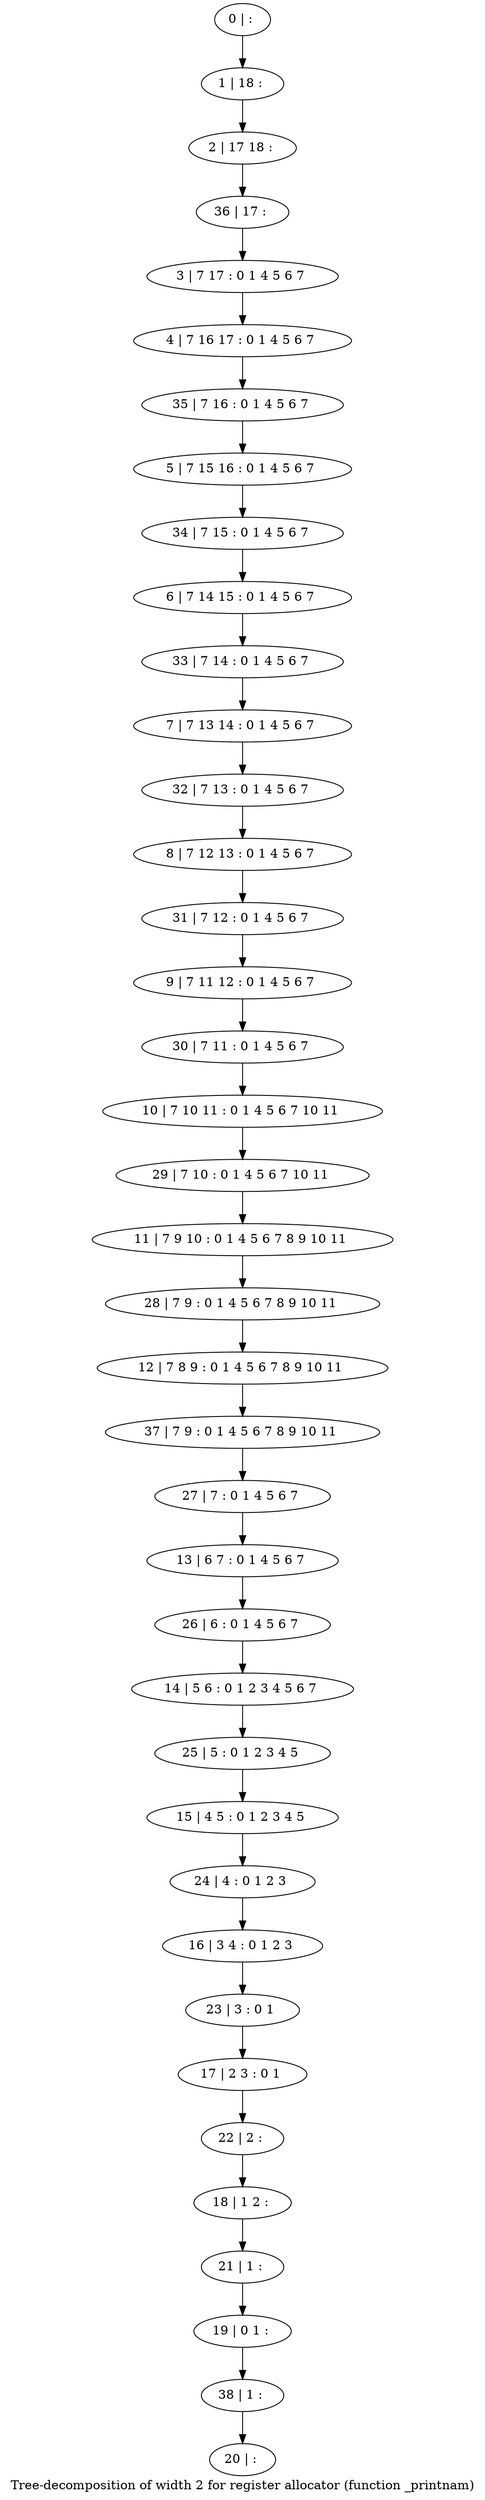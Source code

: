 digraph G {
graph [label="Tree-decomposition of width 2 for register allocator (function _printnam)"]
0[label="0 | : "];
1[label="1 | 18 : "];
2[label="2 | 17 18 : "];
3[label="3 | 7 17 : 0 1 4 5 6 7 "];
4[label="4 | 7 16 17 : 0 1 4 5 6 7 "];
5[label="5 | 7 15 16 : 0 1 4 5 6 7 "];
6[label="6 | 7 14 15 : 0 1 4 5 6 7 "];
7[label="7 | 7 13 14 : 0 1 4 5 6 7 "];
8[label="8 | 7 12 13 : 0 1 4 5 6 7 "];
9[label="9 | 7 11 12 : 0 1 4 5 6 7 "];
10[label="10 | 7 10 11 : 0 1 4 5 6 7 10 11 "];
11[label="11 | 7 9 10 : 0 1 4 5 6 7 8 9 10 11 "];
12[label="12 | 7 8 9 : 0 1 4 5 6 7 8 9 10 11 "];
13[label="13 | 6 7 : 0 1 4 5 6 7 "];
14[label="14 | 5 6 : 0 1 2 3 4 5 6 7 "];
15[label="15 | 4 5 : 0 1 2 3 4 5 "];
16[label="16 | 3 4 : 0 1 2 3 "];
17[label="17 | 2 3 : 0 1 "];
18[label="18 | 1 2 : "];
19[label="19 | 0 1 : "];
20[label="20 | : "];
21[label="21 | 1 : "];
22[label="22 | 2 : "];
23[label="23 | 3 : 0 1 "];
24[label="24 | 4 : 0 1 2 3 "];
25[label="25 | 5 : 0 1 2 3 4 5 "];
26[label="26 | 6 : 0 1 4 5 6 7 "];
27[label="27 | 7 : 0 1 4 5 6 7 "];
28[label="28 | 7 9 : 0 1 4 5 6 7 8 9 10 11 "];
29[label="29 | 7 10 : 0 1 4 5 6 7 10 11 "];
30[label="30 | 7 11 : 0 1 4 5 6 7 "];
31[label="31 | 7 12 : 0 1 4 5 6 7 "];
32[label="32 | 7 13 : 0 1 4 5 6 7 "];
33[label="33 | 7 14 : 0 1 4 5 6 7 "];
34[label="34 | 7 15 : 0 1 4 5 6 7 "];
35[label="35 | 7 16 : 0 1 4 5 6 7 "];
36[label="36 | 17 : "];
37[label="37 | 7 9 : 0 1 4 5 6 7 8 9 10 11 "];
38[label="38 | 1 : "];
0->1 ;
1->2 ;
3->4 ;
21->19 ;
18->21 ;
22->18 ;
17->22 ;
23->17 ;
16->23 ;
24->16 ;
15->24 ;
25->15 ;
14->25 ;
26->14 ;
13->26 ;
27->13 ;
28->12 ;
11->28 ;
29->11 ;
10->29 ;
30->10 ;
9->30 ;
31->9 ;
8->31 ;
32->8 ;
7->32 ;
33->7 ;
6->33 ;
34->6 ;
5->34 ;
35->5 ;
4->35 ;
36->3 ;
2->36 ;
37->27 ;
12->37 ;
38->20 ;
19->38 ;
}
